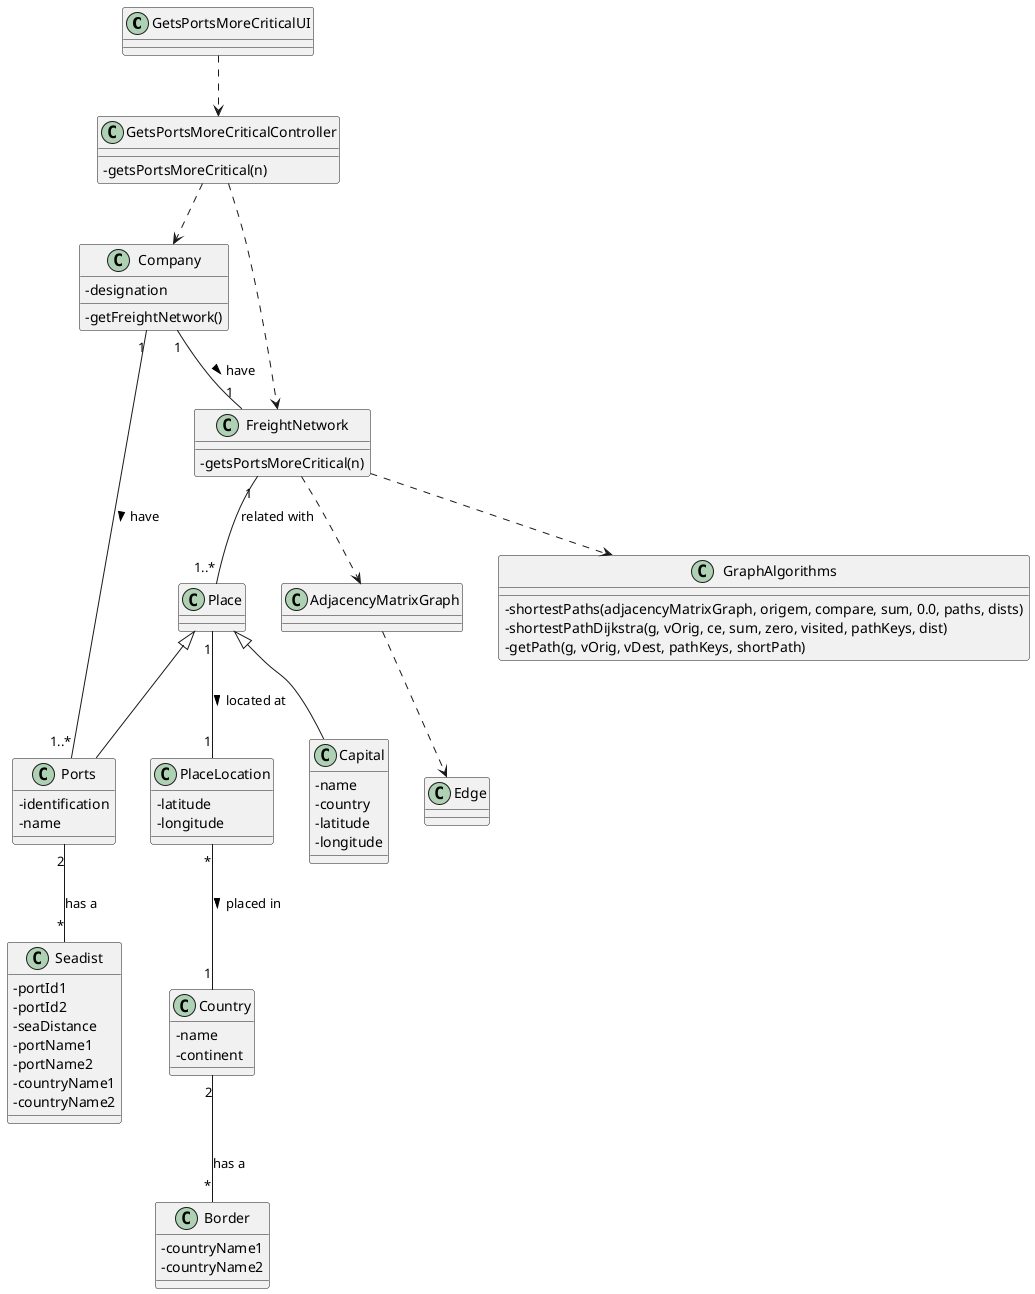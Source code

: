 @startuml
'https://plantuml.com/class-diagram

skinparam classAttributeIconSize 0



class GetsPortsMoreCriticalUI {}

class GetsPortsMoreCriticalController {
-getsPortsMoreCritical(n)
}

class Company {
-designation
-getFreightNetwork()
}



class FreightNetwork {
-getsPortsMoreCritical(n)
}

class Ports {
-identification
-name
}


class Country {
-name
-continent
}

class PlaceLocation {
-latitude
-longitude
}

class Capital{
-name
-country
-latitude
-longitude
}

class Place {

}

class Border {
-countryName1
-countryName2
}

class Seadist {
-portId1
-portId2
-seaDistance
-portName1
-portName2
-countryName1
-countryName2
}

class AdjacencyMatrixGraph {

}

class Edge {

}

class GraphAlgorithms {
-shortestPaths(adjacencyMatrixGraph, origem, compare, sum, 0.0, paths, dists)
-shortestPathDijkstra(g, vOrig, ce, sum, zero, visited, pathKeys, dist)
-getPath(g, vOrig, vDest, pathKeys, shortPath)
}

GetsPortsMoreCriticalUI ..> GetsPortsMoreCriticalController

GetsPortsMoreCriticalController ..> Company
GetsPortsMoreCriticalController ..> FreightNetwork

Company "1"--"1" FreightNetwork: have >
FreightNetwork ..> AdjacencyMatrixGraph
AdjacencyMatrixGraph ..> Edge
Company "1"--"1..*" Ports: have >

Ports "2"--"*" Seadist: has a
FreightNetwork "1" -- "1..*" Place : related with
Place <|-- Capital
Place <|-- Ports
Country "2" -- "*" Border : has a
PlaceLocation "*" -- "1" Country : placed in >
Place "1" -- "1" PlaceLocation : located at >
FreightNetwork ..> GraphAlgorithms

@enduml